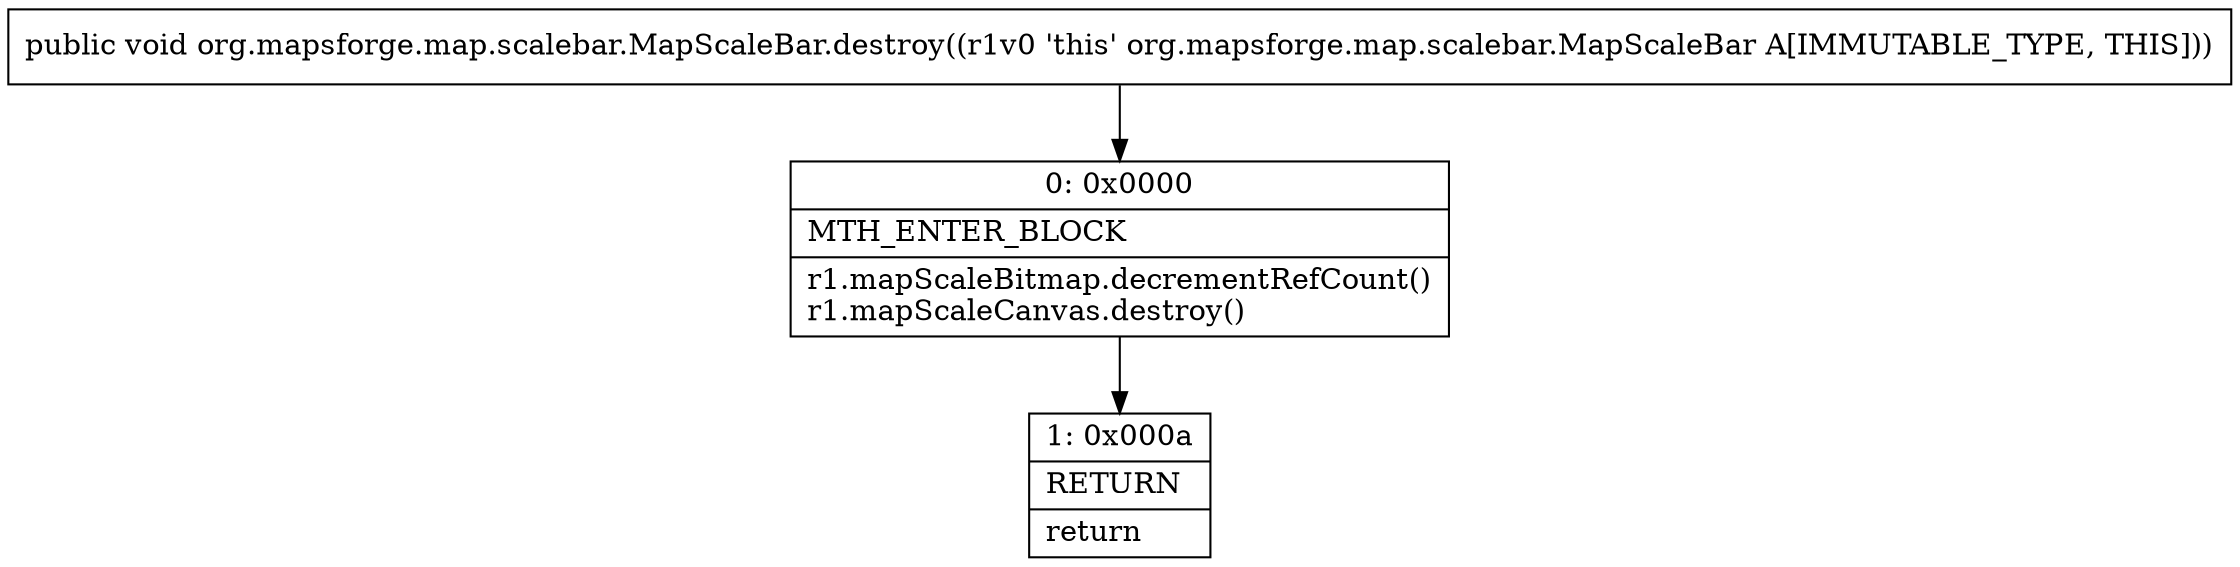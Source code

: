 digraph "CFG fororg.mapsforge.map.scalebar.MapScaleBar.destroy()V" {
Node_0 [shape=record,label="{0\:\ 0x0000|MTH_ENTER_BLOCK\l|r1.mapScaleBitmap.decrementRefCount()\lr1.mapScaleCanvas.destroy()\l}"];
Node_1 [shape=record,label="{1\:\ 0x000a|RETURN\l|return\l}"];
MethodNode[shape=record,label="{public void org.mapsforge.map.scalebar.MapScaleBar.destroy((r1v0 'this' org.mapsforge.map.scalebar.MapScaleBar A[IMMUTABLE_TYPE, THIS])) }"];
MethodNode -> Node_0;
Node_0 -> Node_1;
}

